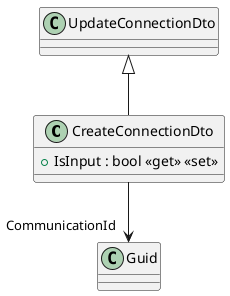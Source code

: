 @startuml
class CreateConnectionDto {
    + IsInput : bool <<get>> <<set>>
}
UpdateConnectionDto <|-- CreateConnectionDto
CreateConnectionDto --> "CommunicationId" Guid
@enduml
